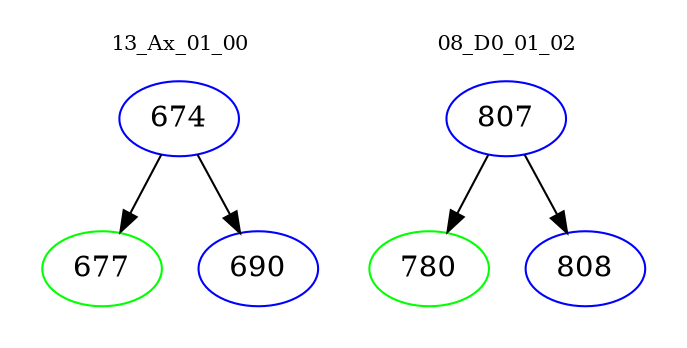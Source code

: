 digraph{
subgraph cluster_0 {
color = white
label = "13_Ax_01_00";
fontsize=10;
T0_674 [label="674", color="blue"]
T0_674 -> T0_677 [color="black"]
T0_677 [label="677", color="green"]
T0_674 -> T0_690 [color="black"]
T0_690 [label="690", color="blue"]
}
subgraph cluster_1 {
color = white
label = "08_D0_01_02";
fontsize=10;
T1_807 [label="807", color="blue"]
T1_807 -> T1_780 [color="black"]
T1_780 [label="780", color="green"]
T1_807 -> T1_808 [color="black"]
T1_808 [label="808", color="blue"]
}
}
